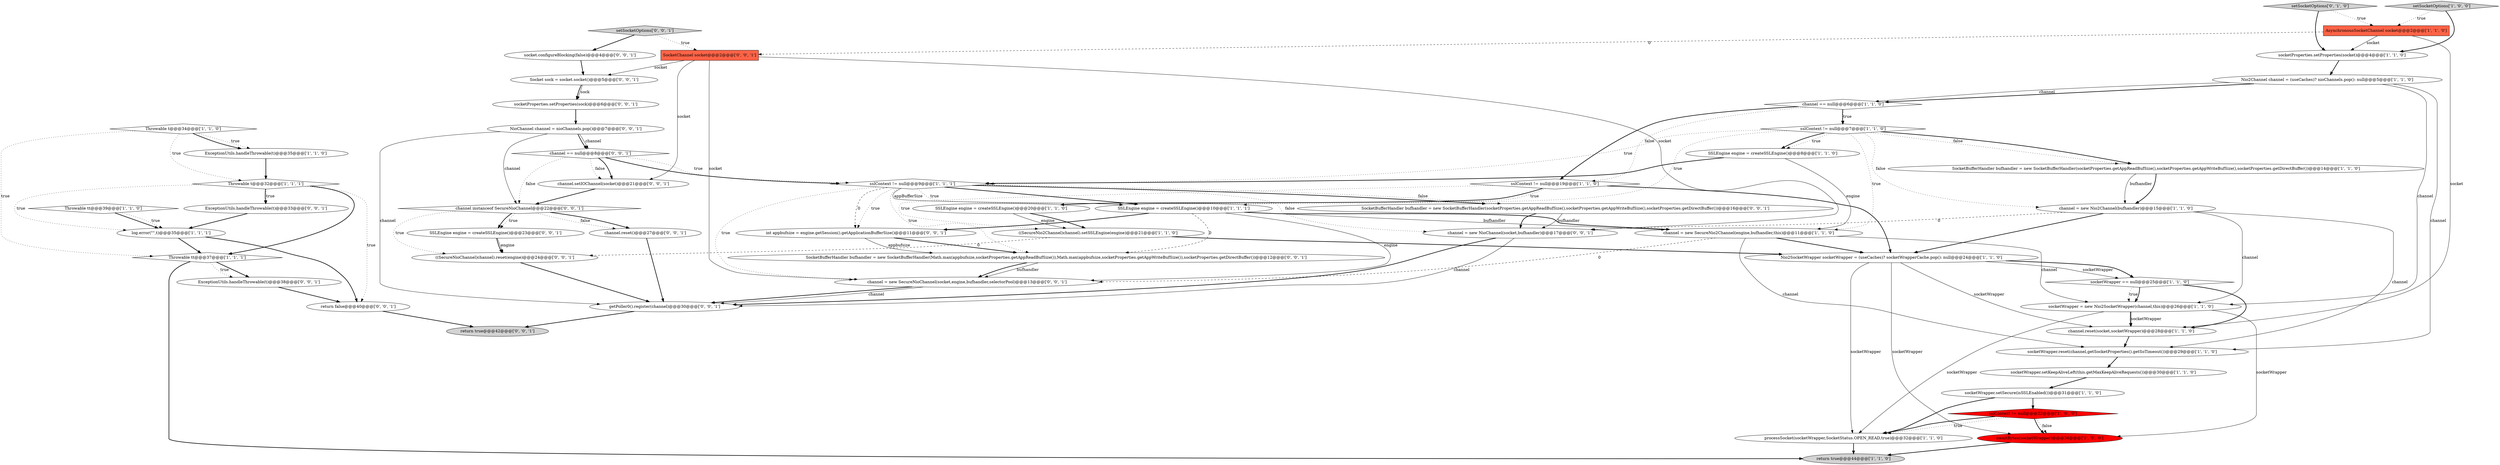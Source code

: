 digraph {
51 [style = filled, label = "socketProperties.setProperties(sock)@@@6@@@['0', '0', '1']", fillcolor = white, shape = ellipse image = "AAA0AAABBB3BBB"];
3 [style = filled, label = "sslContext != null@@@19@@@['1', '1', '0']", fillcolor = white, shape = diamond image = "AAA0AAABBB1BBB"];
41 [style = filled, label = "SocketChannel socket@@@2@@@['0', '0', '1']", fillcolor = tomato, shape = box image = "AAA0AAABBB3BBB"];
1 [style = filled, label = "channel.reset(socket,socketWrapper)@@@28@@@['1', '1', '0']", fillcolor = white, shape = ellipse image = "AAA0AAABBB1BBB"];
38 [style = filled, label = "channel.setIOChannel(socket)@@@21@@@['0', '0', '1']", fillcolor = white, shape = ellipse image = "AAA0AAABBB3BBB"];
48 [style = filled, label = "ExceptionUtils.handleThrowable(t)@@@33@@@['0', '0', '1']", fillcolor = white, shape = ellipse image = "AAA0AAABBB3BBB"];
15 [style = filled, label = "Nio2Channel channel = (useCaches)? nioChannels.pop(): null@@@5@@@['1', '1', '0']", fillcolor = white, shape = ellipse image = "AAA0AAABBB1BBB"];
37 [style = filled, label = "channel.reset()@@@27@@@['0', '0', '1']", fillcolor = white, shape = ellipse image = "AAA0AAABBB3BBB"];
11 [style = filled, label = "setSocketOptions['1', '0', '0']", fillcolor = lightgray, shape = diamond image = "AAA0AAABBB1BBB"];
16 [style = filled, label = "SSLEngine engine = createSSLEngine()@@@10@@@['1', '1', '1']", fillcolor = white, shape = ellipse image = "AAA0AAABBB1BBB"];
31 [style = filled, label = "SSLEngine engine = createSSLEngine()@@@20@@@['1', '1', '0']", fillcolor = white, shape = ellipse image = "AAA0AAABBB1BBB"];
12 [style = filled, label = "sslContext != null@@@7@@@['1', '1', '0']", fillcolor = white, shape = diamond image = "AAA0AAABBB1BBB"];
33 [style = filled, label = "channel == null@@@8@@@['0', '0', '1']", fillcolor = white, shape = diamond image = "AAA0AAABBB3BBB"];
26 [style = filled, label = "Throwable t@@@32@@@['1', '1', '1']", fillcolor = white, shape = diamond image = "AAA0AAABBB1BBB"];
46 [style = filled, label = "Socket sock = socket.socket()@@@5@@@['0', '0', '1']", fillcolor = white, shape = ellipse image = "AAA0AAABBB3BBB"];
13 [style = filled, label = "channel = new Nio2Channel(bufhandler)@@@15@@@['1', '1', '0']", fillcolor = white, shape = ellipse image = "AAA0AAABBB1BBB"];
10 [style = filled, label = "socketWrapper.reset(channel,getSocketProperties().getSoTimeout())@@@29@@@['1', '1', '0']", fillcolor = white, shape = ellipse image = "AAA0AAABBB1BBB"];
34 [style = filled, label = "NioChannel channel = nioChannels.pop()@@@7@@@['0', '0', '1']", fillcolor = white, shape = ellipse image = "AAA0AAABBB3BBB"];
20 [style = filled, label = "channel = new SecureNio2Channel(engine,bufhandler,this)@@@11@@@['1', '1', '0']", fillcolor = white, shape = ellipse image = "AAA0AAABBB1BBB"];
4 [style = filled, label = "socketWrapper == null@@@25@@@['1', '1', '0']", fillcolor = white, shape = diamond image = "AAA0AAABBB1BBB"];
18 [style = filled, label = "return true@@@44@@@['1', '1', '0']", fillcolor = lightgray, shape = ellipse image = "AAA0AAABBB1BBB"];
45 [style = filled, label = "return true@@@42@@@['0', '0', '1']", fillcolor = lightgray, shape = ellipse image = "AAA0AAABBB3BBB"];
40 [style = filled, label = "SSLEngine engine = createSSLEngine()@@@23@@@['0', '0', '1']", fillcolor = white, shape = ellipse image = "AAA0AAABBB3BBB"];
14 [style = filled, label = "Throwable tt@@@39@@@['1', '1', '0']", fillcolor = white, shape = diamond image = "AAA0AAABBB1BBB"];
32 [style = filled, label = "setSocketOptions['0', '1', '0']", fillcolor = lightgray, shape = diamond image = "AAA0AAABBB2BBB"];
22 [style = filled, label = "socketWrapper.setSecure(isSSLEnabled())@@@31@@@['1', '1', '0']", fillcolor = white, shape = ellipse image = "AAA0AAABBB1BBB"];
8 [style = filled, label = "sslContext != null@@@32@@@['1', '0', '0']", fillcolor = red, shape = diamond image = "AAA1AAABBB1BBB"];
44 [style = filled, label = "SocketBufferHandler bufhandler = new SocketBufferHandler(socketProperties.getAppReadBufSize(),socketProperties.getAppWriteBufSize(),socketProperties.getDirectBuffer())@@@16@@@['0', '0', '1']", fillcolor = white, shape = ellipse image = "AAA0AAABBB3BBB"];
19 [style = filled, label = "socketProperties.setProperties(socket)@@@4@@@['1', '1', '0']", fillcolor = white, shape = ellipse image = "AAA0AAABBB1BBB"];
47 [style = filled, label = "int appbufsize = engine.getSession().getApplicationBufferSize()@@@11@@@['0', '0', '1']", fillcolor = white, shape = ellipse image = "AAA0AAABBB3BBB"];
23 [style = filled, label = "SSLEngine engine = createSSLEngine()@@@8@@@['1', '1', '0']", fillcolor = white, shape = ellipse image = "AAA0AAABBB1BBB"];
52 [style = filled, label = "getPoller0().register(channel)@@@30@@@['0', '0', '1']", fillcolor = white, shape = ellipse image = "AAA0AAABBB3BBB"];
0 [style = filled, label = "Nio2SocketWrapper socketWrapper = (useCaches)? socketWrapperCache.pop(): null@@@24@@@['1', '1', '0']", fillcolor = white, shape = ellipse image = "AAA0AAABBB1BBB"];
35 [style = filled, label = "SocketBufferHandler bufhandler = new SocketBufferHandler(Math.max(appbufsize,socketProperties.getAppReadBufSize()),Math.max(appbufsize,socketProperties.getAppWriteBufSize()),socketProperties.getDirectBuffer())@@@12@@@['0', '0', '1']", fillcolor = white, shape = ellipse image = "AAA0AAABBB3BBB"];
6 [style = filled, label = "SocketBufferHandler bufhandler = new SocketBufferHandler(socketProperties.getAppReadBufSize(),socketProperties.getAppWriteBufSize(),socketProperties.getDirectBuffer())@@@14@@@['1', '1', '0']", fillcolor = white, shape = ellipse image = "AAA0AAABBB1BBB"];
54 [style = filled, label = "setSocketOptions['0', '0', '1']", fillcolor = lightgray, shape = diamond image = "AAA0AAABBB3BBB"];
25 [style = filled, label = "awaitBytes(socketWrapper)@@@36@@@['1', '0', '0']", fillcolor = red, shape = ellipse image = "AAA1AAABBB1BBB"];
53 [style = filled, label = "return false@@@40@@@['0', '0', '1']", fillcolor = white, shape = ellipse image = "AAA0AAABBB3BBB"];
50 [style = filled, label = "ExceptionUtils.handleThrowable(t)@@@38@@@['0', '0', '1']", fillcolor = white, shape = ellipse image = "AAA0AAABBB3BBB"];
9 [style = filled, label = "channel == null@@@6@@@['1', '1', '0']", fillcolor = white, shape = diamond image = "AAA0AAABBB1BBB"];
27 [style = filled, label = "AsynchronousSocketChannel socket@@@2@@@['1', '1', '0']", fillcolor = tomato, shape = box image = "AAA0AAABBB1BBB"];
29 [style = filled, label = "processSocket(socketWrapper,SocketStatus.OPEN_READ,true)@@@32@@@['1', '1', '0']", fillcolor = white, shape = ellipse image = "AAA0AAABBB1BBB"];
7 [style = filled, label = "log.error(\"\",t)@@@35@@@['1', '1', '1']", fillcolor = white, shape = ellipse image = "AAA0AAABBB1BBB"];
21 [style = filled, label = "socketWrapper.setKeepAliveLeft(this.getMaxKeepAliveRequests())@@@30@@@['1', '1', '0']", fillcolor = white, shape = ellipse image = "AAA0AAABBB1BBB"];
30 [style = filled, label = "ExceptionUtils.handleThrowable(t)@@@35@@@['1', '1', '0']", fillcolor = white, shape = ellipse image = "AAA0AAABBB1BBB"];
42 [style = filled, label = "socket.configureBlocking(false)@@@4@@@['0', '0', '1']", fillcolor = white, shape = ellipse image = "AAA0AAABBB3BBB"];
28 [style = filled, label = "Throwable tt@@@37@@@['1', '1', '1']", fillcolor = white, shape = diamond image = "AAA0AAABBB1BBB"];
2 [style = filled, label = "((SecureNio2Channel)channel).setSSLEngine(engine)@@@21@@@['1', '1', '0']", fillcolor = white, shape = ellipse image = "AAA0AAABBB1BBB"];
39 [style = filled, label = "((SecureNioChannel)channel).reset(engine)@@@24@@@['0', '0', '1']", fillcolor = white, shape = ellipse image = "AAA0AAABBB3BBB"];
17 [style = filled, label = "Throwable t@@@34@@@['1', '1', '0']", fillcolor = white, shape = diamond image = "AAA0AAABBB1BBB"];
5 [style = filled, label = "socketWrapper = new Nio2SocketWrapper(channel,this)@@@26@@@['1', '1', '0']", fillcolor = white, shape = ellipse image = "AAA0AAABBB1BBB"];
49 [style = filled, label = "channel instanceof SecureNioChannel@@@22@@@['0', '0', '1']", fillcolor = white, shape = diamond image = "AAA0AAABBB3BBB"];
24 [style = filled, label = "sslContext != null@@@9@@@['1', '1', '1']", fillcolor = white, shape = diamond image = "AAA0AAABBB1BBB"];
43 [style = filled, label = "channel = new NioChannel(socket,bufhandler)@@@17@@@['0', '0', '1']", fillcolor = white, shape = ellipse image = "AAA0AAABBB3BBB"];
36 [style = filled, label = "channel = new SecureNioChannel(socket,engine,bufhandler,selectorPool)@@@13@@@['0', '0', '1']", fillcolor = white, shape = ellipse image = "AAA0AAABBB3BBB"];
0->25 [style = solid, label="socketWrapper"];
9->12 [style = dotted, label="true"];
5->29 [style = solid, label="socketWrapper"];
24->35 [style = dotted, label="true"];
16->35 [style = dashed, label="0"];
20->0 [style = bold, label=""];
28->50 [style = bold, label=""];
12->6 [style = dotted, label="false"];
49->39 [style = dotted, label="true"];
24->43 [style = dotted, label="false"];
27->19 [style = solid, label="socket"];
35->36 [style = solid, label="bufhandler"];
28->50 [style = dotted, label="true"];
54->41 [style = dotted, label="true"];
29->18 [style = bold, label=""];
14->7 [style = bold, label=""];
27->1 [style = solid, label="socket"];
22->8 [style = bold, label=""];
20->5 [style = solid, label="channel"];
46->51 [style = bold, label=""];
6->13 [style = solid, label="bufhandler"];
12->20 [style = dotted, label="true"];
38->49 [style = bold, label=""];
49->40 [style = dotted, label="true"];
15->10 [style = solid, label="channel"];
41->36 [style = solid, label="socket"];
14->7 [style = dotted, label="true"];
26->28 [style = bold, label=""];
24->47 [style = dashed, label="0"];
19->15 [style = bold, label=""];
49->40 [style = bold, label=""];
31->2 [style = solid, label="engine"];
17->26 [style = dotted, label="true"];
28->18 [style = bold, label=""];
49->37 [style = dotted, label="false"];
42->46 [style = bold, label=""];
12->23 [style = dotted, label="true"];
30->26 [style = bold, label=""];
34->49 [style = solid, label="channel"];
34->33 [style = bold, label=""];
24->44 [style = bold, label=""];
52->45 [style = bold, label=""];
20->10 [style = solid, label="channel"];
31->2 [style = bold, label=""];
10->21 [style = bold, label=""];
3->0 [style = bold, label=""];
41->43 [style = solid, label="socket"];
16->36 [style = solid, label="engine"];
26->53 [style = dotted, label="true"];
5->1 [style = bold, label=""];
39->52 [style = bold, label=""];
5->1 [style = solid, label="socketWrapper"];
21->22 [style = bold, label=""];
15->9 [style = bold, label=""];
0->29 [style = solid, label="socketWrapper"];
2->39 [style = dashed, label="0"];
8->29 [style = dotted, label="true"];
34->52 [style = solid, label="channel"];
16->20 [style = bold, label=""];
26->48 [style = bold, label=""];
13->0 [style = bold, label=""];
26->7 [style = dotted, label="true"];
4->5 [style = dotted, label="true"];
49->37 [style = bold, label=""];
13->43 [style = dashed, label="0"];
8->25 [style = dotted, label="false"];
27->41 [style = dashed, label="0"];
36->52 [style = bold, label=""];
24->47 [style = dotted, label="true"];
0->4 [style = solid, label="socketWrapper"];
13->10 [style = solid, label="channel"];
34->33 [style = solid, label="channel"];
25->18 [style = bold, label=""];
22->29 [style = bold, label=""];
9->3 [style = dotted, label="false"];
32->19 [style = bold, label=""];
41->38 [style = solid, label="socket"];
24->16 [style = dotted, label="true"];
41->46 [style = solid, label="socket"];
54->42 [style = bold, label=""];
2->0 [style = bold, label=""];
40->39 [style = solid, label="engine"];
11->27 [style = dotted, label="true"];
40->39 [style = bold, label=""];
13->5 [style = solid, label="channel"];
7->28 [style = bold, label=""];
33->24 [style = bold, label=""];
6->13 [style = bold, label=""];
17->28 [style = dotted, label="true"];
12->24 [style = dotted, label="true"];
47->35 [style = solid, label="appbufsize"];
33->24 [style = dotted, label="true"];
9->3 [style = bold, label=""];
48->7 [style = bold, label=""];
37->52 [style = bold, label=""];
4->1 [style = bold, label=""];
9->12 [style = bold, label=""];
24->36 [style = dotted, label="true"];
4->5 [style = bold, label=""];
16->20 [style = solid, label="bufhandler"];
15->9 [style = solid, label="channel"];
36->52 [style = solid, label="channel"];
12->13 [style = dotted, label="false"];
5->25 [style = solid, label="socketWrapper"];
3->31 [style = bold, label=""];
16->47 [style = bold, label=""];
3->2 [style = dotted, label="true"];
33->49 [style = dotted, label="false"];
26->48 [style = dotted, label="true"];
17->30 [style = bold, label=""];
44->43 [style = solid, label="bufhandler"];
43->52 [style = bold, label=""];
11->19 [style = bold, label=""];
12->6 [style = bold, label=""];
47->35 [style = bold, label=""];
44->43 [style = bold, label=""];
24->16 [style = bold, label=""];
23->20 [style = solid, label="engine"];
23->24 [style = bold, label=""];
32->27 [style = dotted, label="true"];
24->16 [style = solid, label="appBufferSize"];
17->30 [style = dotted, label="true"];
12->16 [style = dotted, label="true"];
20->36 [style = dashed, label="0"];
0->4 [style = bold, label=""];
33->38 [style = dotted, label="false"];
3->31 [style = dotted, label="true"];
33->38 [style = bold, label=""];
46->51 [style = solid, label="sock"];
12->23 [style = bold, label=""];
0->1 [style = solid, label="socketWrapper"];
51->34 [style = bold, label=""];
35->36 [style = bold, label=""];
43->52 [style = solid, label="channel"];
1->10 [style = bold, label=""];
8->25 [style = bold, label=""];
8->29 [style = bold, label=""];
50->53 [style = bold, label=""];
53->45 [style = bold, label=""];
24->44 [style = dotted, label="false"];
7->53 [style = bold, label=""];
15->5 [style = solid, label="channel"];
}
